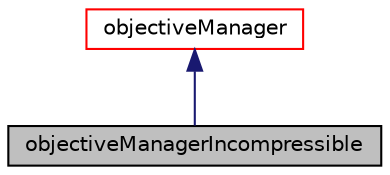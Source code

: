 digraph "objectiveManagerIncompressible"
{
  bgcolor="transparent";
  edge [fontname="Helvetica",fontsize="10",labelfontname="Helvetica",labelfontsize="10"];
  node [fontname="Helvetica",fontsize="10",shape=record];
  Node1 [label="objectiveManagerIncompressible",height=0.2,width=0.4,color="black", fillcolor="grey75", style="filled" fontcolor="black"];
  Node2 -> Node1 [dir="back",color="midnightblue",fontsize="10",style="solid",fontname="Helvetica"];
  Node2 [label="objectiveManager",height=0.2,width=0.4,color="red",URL="$classFoam_1_1objectiveManager.html",tooltip="class for managing incompressible objective functions. "];
}
